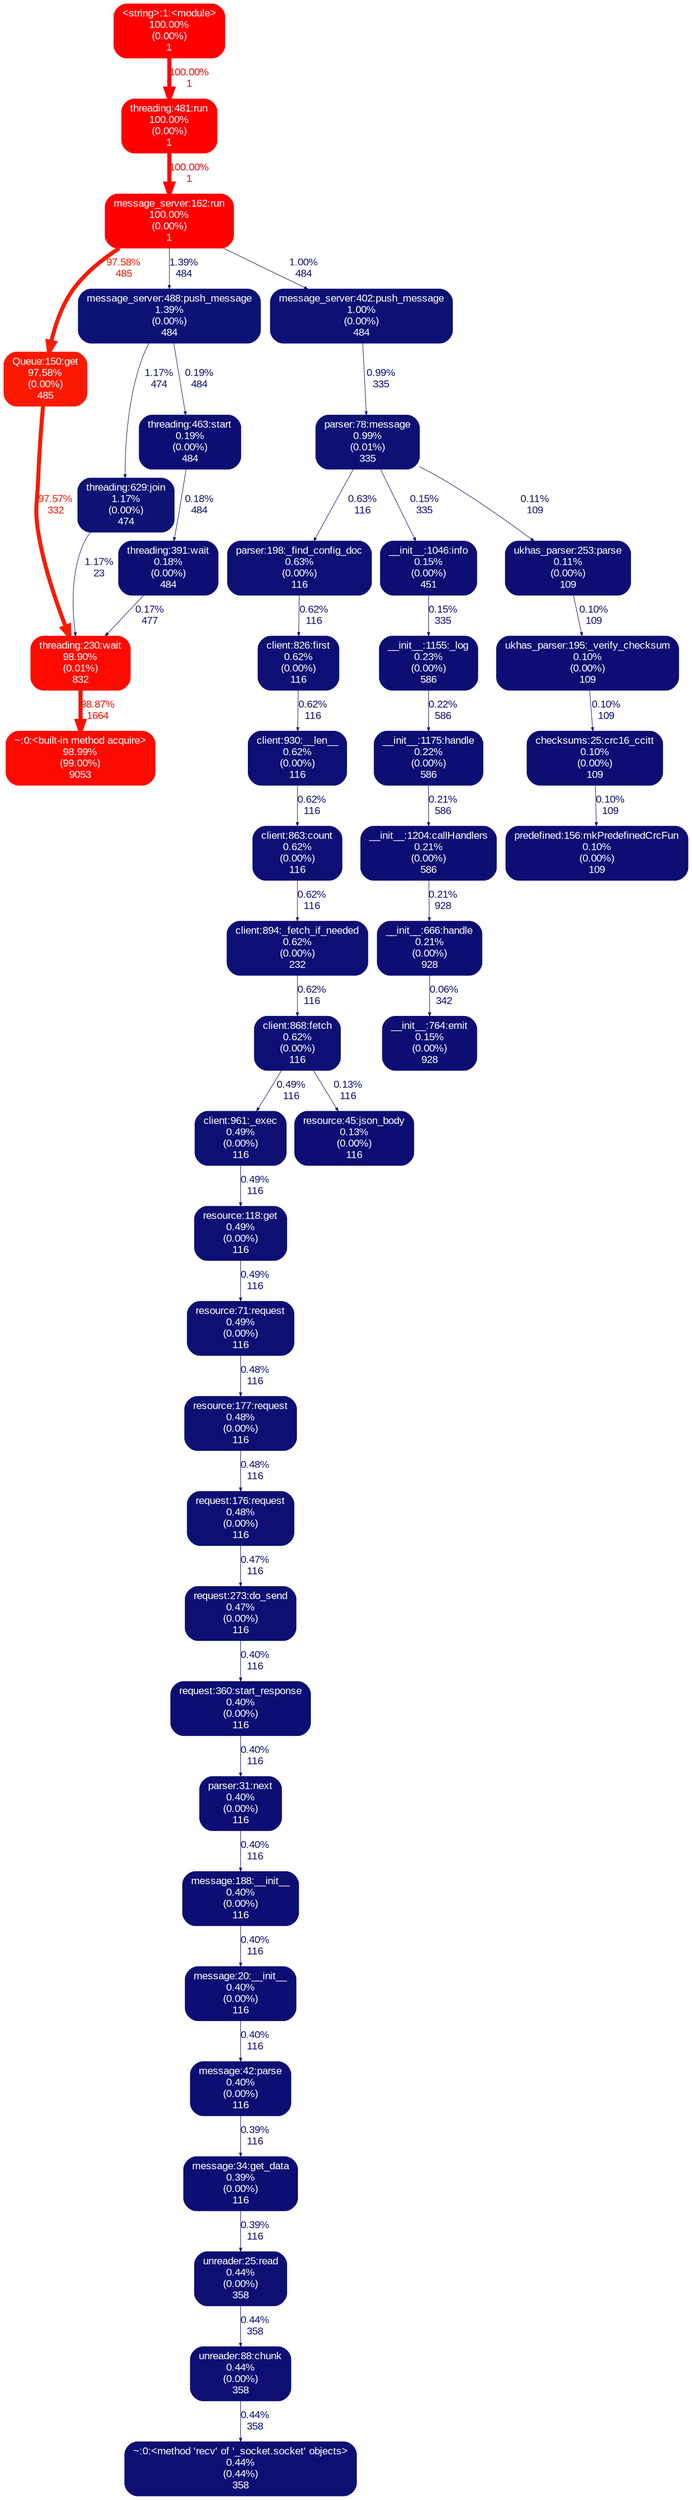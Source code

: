 digraph {
	graph [ranksep=0.25, fontname=Arial, nodesep=0.125];
	node [fontname=Arial, style="filled,rounded", height=0, width=0, shape=box, fontcolor=white];
	edge [fontname=Arial];
	0 [color="#fd0b00", fontcolor="#ffffff", fontsize="10.00", label="threading:230:wait\n98.90%\n(0.01%)\n832"];
	0 -> 100 [color="#fd0c00", label="98.87%\n1664", arrowsize="0.99", fontsize="10.00", fontcolor="#fd0c00", labeldistance="3.95", penwidth="3.95"];
	1 [color="#0d0e73", fontcolor="#ffffff", fontsize="10.00", label="threading:391:wait\n0.18%\n(0.00%)\n484"];
	1 -> 0 [color="#0d0d73", label="0.17%\n477", arrowsize="0.35", fontsize="10.00", fontcolor="#0d0d73", labeldistance="0.50", penwidth="0.50"];
	2 [color="#0d1274", fontcolor="#ffffff", fontsize="10.00", label="threading:629:join\n1.17%\n(0.00%)\n474"];
	2 -> 0 [color="#0d1274", label="1.17%\n23", arrowsize="0.35", fontsize="10.00", fontcolor="#0d1274", labeldistance="0.50", penwidth="0.50"];
	3 [color="#fb1901", fontcolor="#ffffff", fontsize="10.00", label="Queue:150:get\n97.58%\n(0.00%)\n485"];
	3 -> 0 [color="#fb1901", label="97.57%\n332", arrowsize="0.99", fontsize="10.00", fontcolor="#fb1901", labeldistance="3.90", penwidth="3.90"];
	10 [color="#0d0d73", fontcolor="#ffffff", fontsize="10.00", label="__init__:764:emit\n0.15%\n(0.00%)\n928"];
	12 [color="#0d0e73", fontcolor="#ffffff", fontsize="10.00", label="__init__:666:handle\n0.21%\n(0.00%)\n928"];
	12 -> 10 [color="#0d0d73", label="0.06%\n342", arrowsize="0.35", fontsize="10.00", fontcolor="#0d0d73", labeldistance="0.50", penwidth="0.50"];
	14 [color="#0d0e73", fontcolor="#ffffff", fontsize="10.00", label="__init__:1175:handle\n0.22%\n(0.00%)\n586"];
	14 -> 342 [color="#0d0e73", label="0.21%\n586", arrowsize="0.35", fontsize="10.00", fontcolor="#0d0e73", labeldistance="0.50", penwidth="0.50"];
	21 [color="#0d1375", fontcolor="#ffffff", fontsize="10.00", label="message_server:488:push_message\n1.39%\n(0.00%)\n484"];
	21 -> 2 [color="#0d1274", label="1.17%\n474", arrowsize="0.35", fontsize="10.00", fontcolor="#0d1274", labeldistance="0.50", penwidth="0.50"];
	21 -> 55 [color="#0d0e73", label="0.19%\n484", arrowsize="0.35", fontsize="10.00", fontcolor="#0d0e73", labeldistance="0.50", penwidth="0.50"];
	22 [color="#0d0f73", fontcolor="#ffffff", fontsize="10.00", label="request:176:request\n0.48%\n(0.00%)\n116"];
	22 -> 26 [color="#0d0f73", label="0.47%\n116", arrowsize="0.35", fontsize="10.00", fontcolor="#0d0f73", labeldistance="0.50", penwidth="0.50"];
	26 [color="#0d0f73", fontcolor="#ffffff", fontsize="10.00", label="request:273:do_send\n0.47%\n(0.00%)\n116"];
	26 -> 166 [color="#0d0e73", label="0.40%\n116", arrowsize="0.35", fontsize="10.00", fontcolor="#0d0e73", labeldistance="0.50", penwidth="0.50"];
	31 [color="#0d1174", fontcolor="#ffffff", fontsize="10.00", label="parser:78:message\n0.99%\n(0.01%)\n335"];
	31 -> 37 [color="#0d0f74", label="0.63%\n116", arrowsize="0.35", fontsize="10.00", fontcolor="#0d0f74", labeldistance="0.50", penwidth="0.50"];
	31 -> 73 [color="#0d0d73", label="0.15%\n335", arrowsize="0.35", fontsize="10.00", fontcolor="#0d0d73", labeldistance="0.50", penwidth="0.50"];
	31 -> 60 [color="#0d0d73", label="0.11%\n109", arrowsize="0.35", fontsize="10.00", fontcolor="#0d0d73", labeldistance="0.50", penwidth="0.50"];
	37 [color="#0d0f74", fontcolor="#ffffff", fontsize="10.00", label="parser:198:_find_config_doc\n0.63%\n(0.00%)\n116"];
	37 -> 122 [color="#0d0f74", label="0.62%\n116", arrowsize="0.35", fontsize="10.00", fontcolor="#0d0f74", labeldistance="0.50", penwidth="0.50"];
	40 [color="#ff0000", fontcolor="#ffffff", fontsize="10.00", label="message_server:162:run\n100.00%\n(0.00%)\n1"];
	40 -> 3 [color="#fb1901", label="97.58%\n485", arrowsize="0.99", fontsize="10.00", fontcolor="#fb1901", labeldistance="3.90", penwidth="3.90"];
	40 -> 52 [color="#0d1174", label="1.00%\n484", arrowsize="0.35", fontsize="10.00", fontcolor="#0d1174", labeldistance="0.50", penwidth="0.50"];
	40 -> 21 [color="#0d1375", label="1.39%\n484", arrowsize="0.35", fontsize="10.00", fontcolor="#0d1375", labeldistance="0.50", penwidth="0.50"];
	44 [color="#0d0f73", fontcolor="#ffffff", fontsize="10.00", label="unreader:25:read\n0.44%\n(0.00%)\n358"];
	44 -> 120 [color="#0d0f73", label="0.44%\n358", arrowsize="0.35", fontsize="10.00", fontcolor="#0d0f73", labeldistance="0.50", penwidth="0.50"];
	46 [color="#0d0f73", fontcolor="#ffffff", fontsize="10.00", label="resource:177:request\n0.48%\n(0.00%)\n116"];
	46 -> 22 [color="#0d0f73", label="0.48%\n116", arrowsize="0.35", fontsize="10.00", fontcolor="#0d0f73", labeldistance="0.50", penwidth="0.50"];
	52 [color="#0d1174", fontcolor="#ffffff", fontsize="10.00", label="message_server:402:push_message\n1.00%\n(0.00%)\n484"];
	52 -> 31 [color="#0d1174", label="0.99%\n335", arrowsize="0.35", fontsize="10.00", fontcolor="#0d1174", labeldistance="0.50", penwidth="0.50"];
	55 [color="#0d0e73", fontcolor="#ffffff", fontsize="10.00", label="threading:463:start\n0.19%\n(0.00%)\n484"];
	55 -> 1 [color="#0d0e73", label="0.18%\n484", arrowsize="0.35", fontsize="10.00", fontcolor="#0d0e73", labeldistance="0.50", penwidth="0.50"];
	57 [color="#0d0f74", fontcolor="#ffffff", fontsize="10.00", label="client:863:count\n0.62%\n(0.00%)\n116"];
	57 -> 266 [color="#0d0f74", label="0.62%\n116", arrowsize="0.35", fontsize="10.00", fontcolor="#0d0f74", labeldistance="0.50", penwidth="0.50"];
	58 [color="#0d0f74", fontcolor="#ffffff", fontsize="10.00", label="client:930:__len__\n0.62%\n(0.00%)\n116"];
	58 -> 57 [color="#0d0f74", label="0.62%\n116", arrowsize="0.35", fontsize="10.00", fontcolor="#0d0f74", labeldistance="0.50", penwidth="0.50"];
	60 [color="#0d0d73", fontcolor="#ffffff", fontsize="10.00", label="ukhas_parser:253:parse\n0.11%\n(0.00%)\n109"];
	60 -> 158 [color="#0d0d73", label="0.10%\n109", arrowsize="0.35", fontsize="10.00", fontcolor="#0d0d73", labeldistance="0.50", penwidth="0.50"];
	73 [color="#0d0d73", fontcolor="#ffffff", fontsize="10.00", label="__init__:1046:info\n0.15%\n(0.00%)\n451"];
	73 -> 194 [color="#0d0d73", label="0.15%\n335", arrowsize="0.35", fontsize="10.00", fontcolor="#0d0d73", labeldistance="0.50", penwidth="0.50"];
	74 [color="#ff0000", fontcolor="#ffffff", fontsize="10.00", label="threading:481:run\n100.00%\n(0.00%)\n1"];
	74 -> 40 [color="#ff0000", label="100.00%\n1", arrowsize="1.00", fontsize="10.00", fontcolor="#ff0000", labeldistance="4.00", penwidth="4.00"];
	75 [color="#ff0000", fontcolor="#ffffff", fontsize="10.00", label="<string>:1:<module>\n100.00%\n(0.00%)\n1"];
	75 -> 74 [color="#ff0000", label="100.00%\n1", arrowsize="1.00", fontsize="10.00", fontcolor="#ff0000", labeldistance="4.00", penwidth="4.00"];
	88 [color="#0d0e73", fontcolor="#ffffff", fontsize="10.00", label="message:188:__init__\n0.40%\n(0.00%)\n116"];
	88 -> 89 [color="#0d0e73", label="0.40%\n116", arrowsize="0.35", fontsize="10.00", fontcolor="#0d0e73", labeldistance="0.50", penwidth="0.50"];
	89 [color="#0d0e73", fontcolor="#ffffff", fontsize="10.00", label="message:20:__init__\n0.40%\n(0.00%)\n116"];
	89 -> 215 [color="#0d0e73", label="0.40%\n116", arrowsize="0.35", fontsize="10.00", fontcolor="#0d0e73", labeldistance="0.50", penwidth="0.50"];
	100 [color="#fd0b00", fontcolor="#ffffff", fontsize="10.00", label="~:0:<built-in method acquire>\n98.99%\n(99.00%)\n9053"];
	119 [color="#0d0f73", fontcolor="#ffffff", fontsize="10.00", label="~:0:<method 'recv' of '_socket.socket' objects>\n0.44%\n(0.44%)\n358"];
	120 [color="#0d0f73", fontcolor="#ffffff", fontsize="10.00", label="unreader:88:chunk\n0.44%\n(0.00%)\n358"];
	120 -> 119 [color="#0d0f73", label="0.44%\n358", arrowsize="0.35", fontsize="10.00", fontcolor="#0d0f73", labeldistance="0.50", penwidth="0.50"];
	122 [color="#0d0f74", fontcolor="#ffffff", fontsize="10.00", label="client:826:first\n0.62%\n(0.00%)\n116"];
	122 -> 58 [color="#0d0f74", label="0.62%\n116", arrowsize="0.35", fontsize="10.00", fontcolor="#0d0f74", labeldistance="0.50", penwidth="0.50"];
	128 [color="#0d0f73", fontcolor="#ffffff", fontsize="10.00", label="resource:118:get\n0.49%\n(0.00%)\n116"];
	128 -> 140 [color="#0d0f73", label="0.49%\n116", arrowsize="0.35", fontsize="10.00", fontcolor="#0d0f73", labeldistance="0.50", penwidth="0.50"];
	129 [color="#0d0f73", fontcolor="#ffffff", fontsize="10.00", label="client:961:_exec\n0.49%\n(0.00%)\n116"];
	129 -> 128 [color="#0d0f73", label="0.49%\n116", arrowsize="0.35", fontsize="10.00", fontcolor="#0d0f73", labeldistance="0.50", penwidth="0.50"];
	140 [color="#0d0f73", fontcolor="#ffffff", fontsize="10.00", label="resource:71:request\n0.49%\n(0.00%)\n116"];
	140 -> 46 [color="#0d0f73", label="0.48%\n116", arrowsize="0.35", fontsize="10.00", fontcolor="#0d0f73", labeldistance="0.50", penwidth="0.50"];
	158 [color="#0d0d73", fontcolor="#ffffff", fontsize="10.00", label="ukhas_parser:195:_verify_checksum\n0.10%\n(0.00%)\n109"];
	158 -> 218 [color="#0d0d73", label="0.10%\n109", arrowsize="0.35", fontsize="10.00", fontcolor="#0d0d73", labeldistance="0.50", penwidth="0.50"];
	166 [color="#0d0e73", fontcolor="#ffffff", fontsize="10.00", label="request:360:start_response\n0.40%\n(0.00%)\n116"];
	166 -> 229 [color="#0d0e73", label="0.40%\n116", arrowsize="0.35", fontsize="10.00", fontcolor="#0d0e73", labeldistance="0.50", penwidth="0.50"];
	169 [color="#0d0f74", fontcolor="#ffffff", fontsize="10.00", label="client:868:fetch\n0.62%\n(0.00%)\n116"];
	169 -> 129 [color="#0d0f73", label="0.49%\n116", arrowsize="0.35", fontsize="10.00", fontcolor="#0d0f73", labeldistance="0.50", penwidth="0.50"];
	169 -> 287 [color="#0d0d73", label="0.13%\n116", arrowsize="0.35", fontsize="10.00", fontcolor="#0d0d73", labeldistance="0.50", penwidth="0.50"];
	194 [color="#0d0e73", fontcolor="#ffffff", fontsize="10.00", label="__init__:1155:_log\n0.23%\n(0.00%)\n586"];
	194 -> 14 [color="#0d0e73", label="0.22%\n586", arrowsize="0.35", fontsize="10.00", fontcolor="#0d0e73", labeldistance="0.50", penwidth="0.50"];
	215 [color="#0d0e73", fontcolor="#ffffff", fontsize="10.00", label="message:42:parse\n0.40%\n(0.00%)\n116"];
	215 -> 249 [color="#0d0e73", label="0.39%\n116", arrowsize="0.35", fontsize="10.00", fontcolor="#0d0e73", labeldistance="0.50", penwidth="0.50"];
	218 [color="#0d0d73", fontcolor="#ffffff", fontsize="10.00", label="checksums:25:crc16_ccitt\n0.10%\n(0.00%)\n109"];
	218 -> 278 [color="#0d0d73", label="0.10%\n109", arrowsize="0.35", fontsize="10.00", fontcolor="#0d0d73", labeldistance="0.50", penwidth="0.50"];
	229 [color="#0d0e73", fontcolor="#ffffff", fontsize="10.00", label="parser:31:next\n0.40%\n(0.00%)\n116"];
	229 -> 88 [color="#0d0e73", label="0.40%\n116", arrowsize="0.35", fontsize="10.00", fontcolor="#0d0e73", labeldistance="0.50", penwidth="0.50"];
	249 [color="#0d0e73", fontcolor="#ffffff", fontsize="10.00", label="message:34:get_data\n0.39%\n(0.00%)\n116"];
	249 -> 44 [color="#0d0e73", label="0.39%\n116", arrowsize="0.35", fontsize="10.00", fontcolor="#0d0e73", labeldistance="0.50", penwidth="0.50"];
	266 [color="#0d0f74", fontcolor="#ffffff", fontsize="10.00", label="client:894:_fetch_if_needed\n0.62%\n(0.00%)\n232"];
	266 -> 169 [color="#0d0f74", label="0.62%\n116", arrowsize="0.35", fontsize="10.00", fontcolor="#0d0f74", labeldistance="0.50", penwidth="0.50"];
	278 [color="#0d0d73", fontcolor="#ffffff", fontsize="10.00", label="predefined:156:mkPredefinedCrcFun\n0.10%\n(0.00%)\n109"];
	287 [color="#0d0d73", fontcolor="#ffffff", fontsize="10.00", label="resource:45:json_body\n0.13%\n(0.00%)\n116"];
	342 [color="#0d0e73", fontcolor="#ffffff", fontsize="10.00", label="__init__:1204:callHandlers\n0.21%\n(0.00%)\n586"];
	342 -> 12 [color="#0d0e73", label="0.21%\n928", arrowsize="0.35", fontsize="10.00", fontcolor="#0d0e73", labeldistance="0.50", penwidth="0.50"];
}
